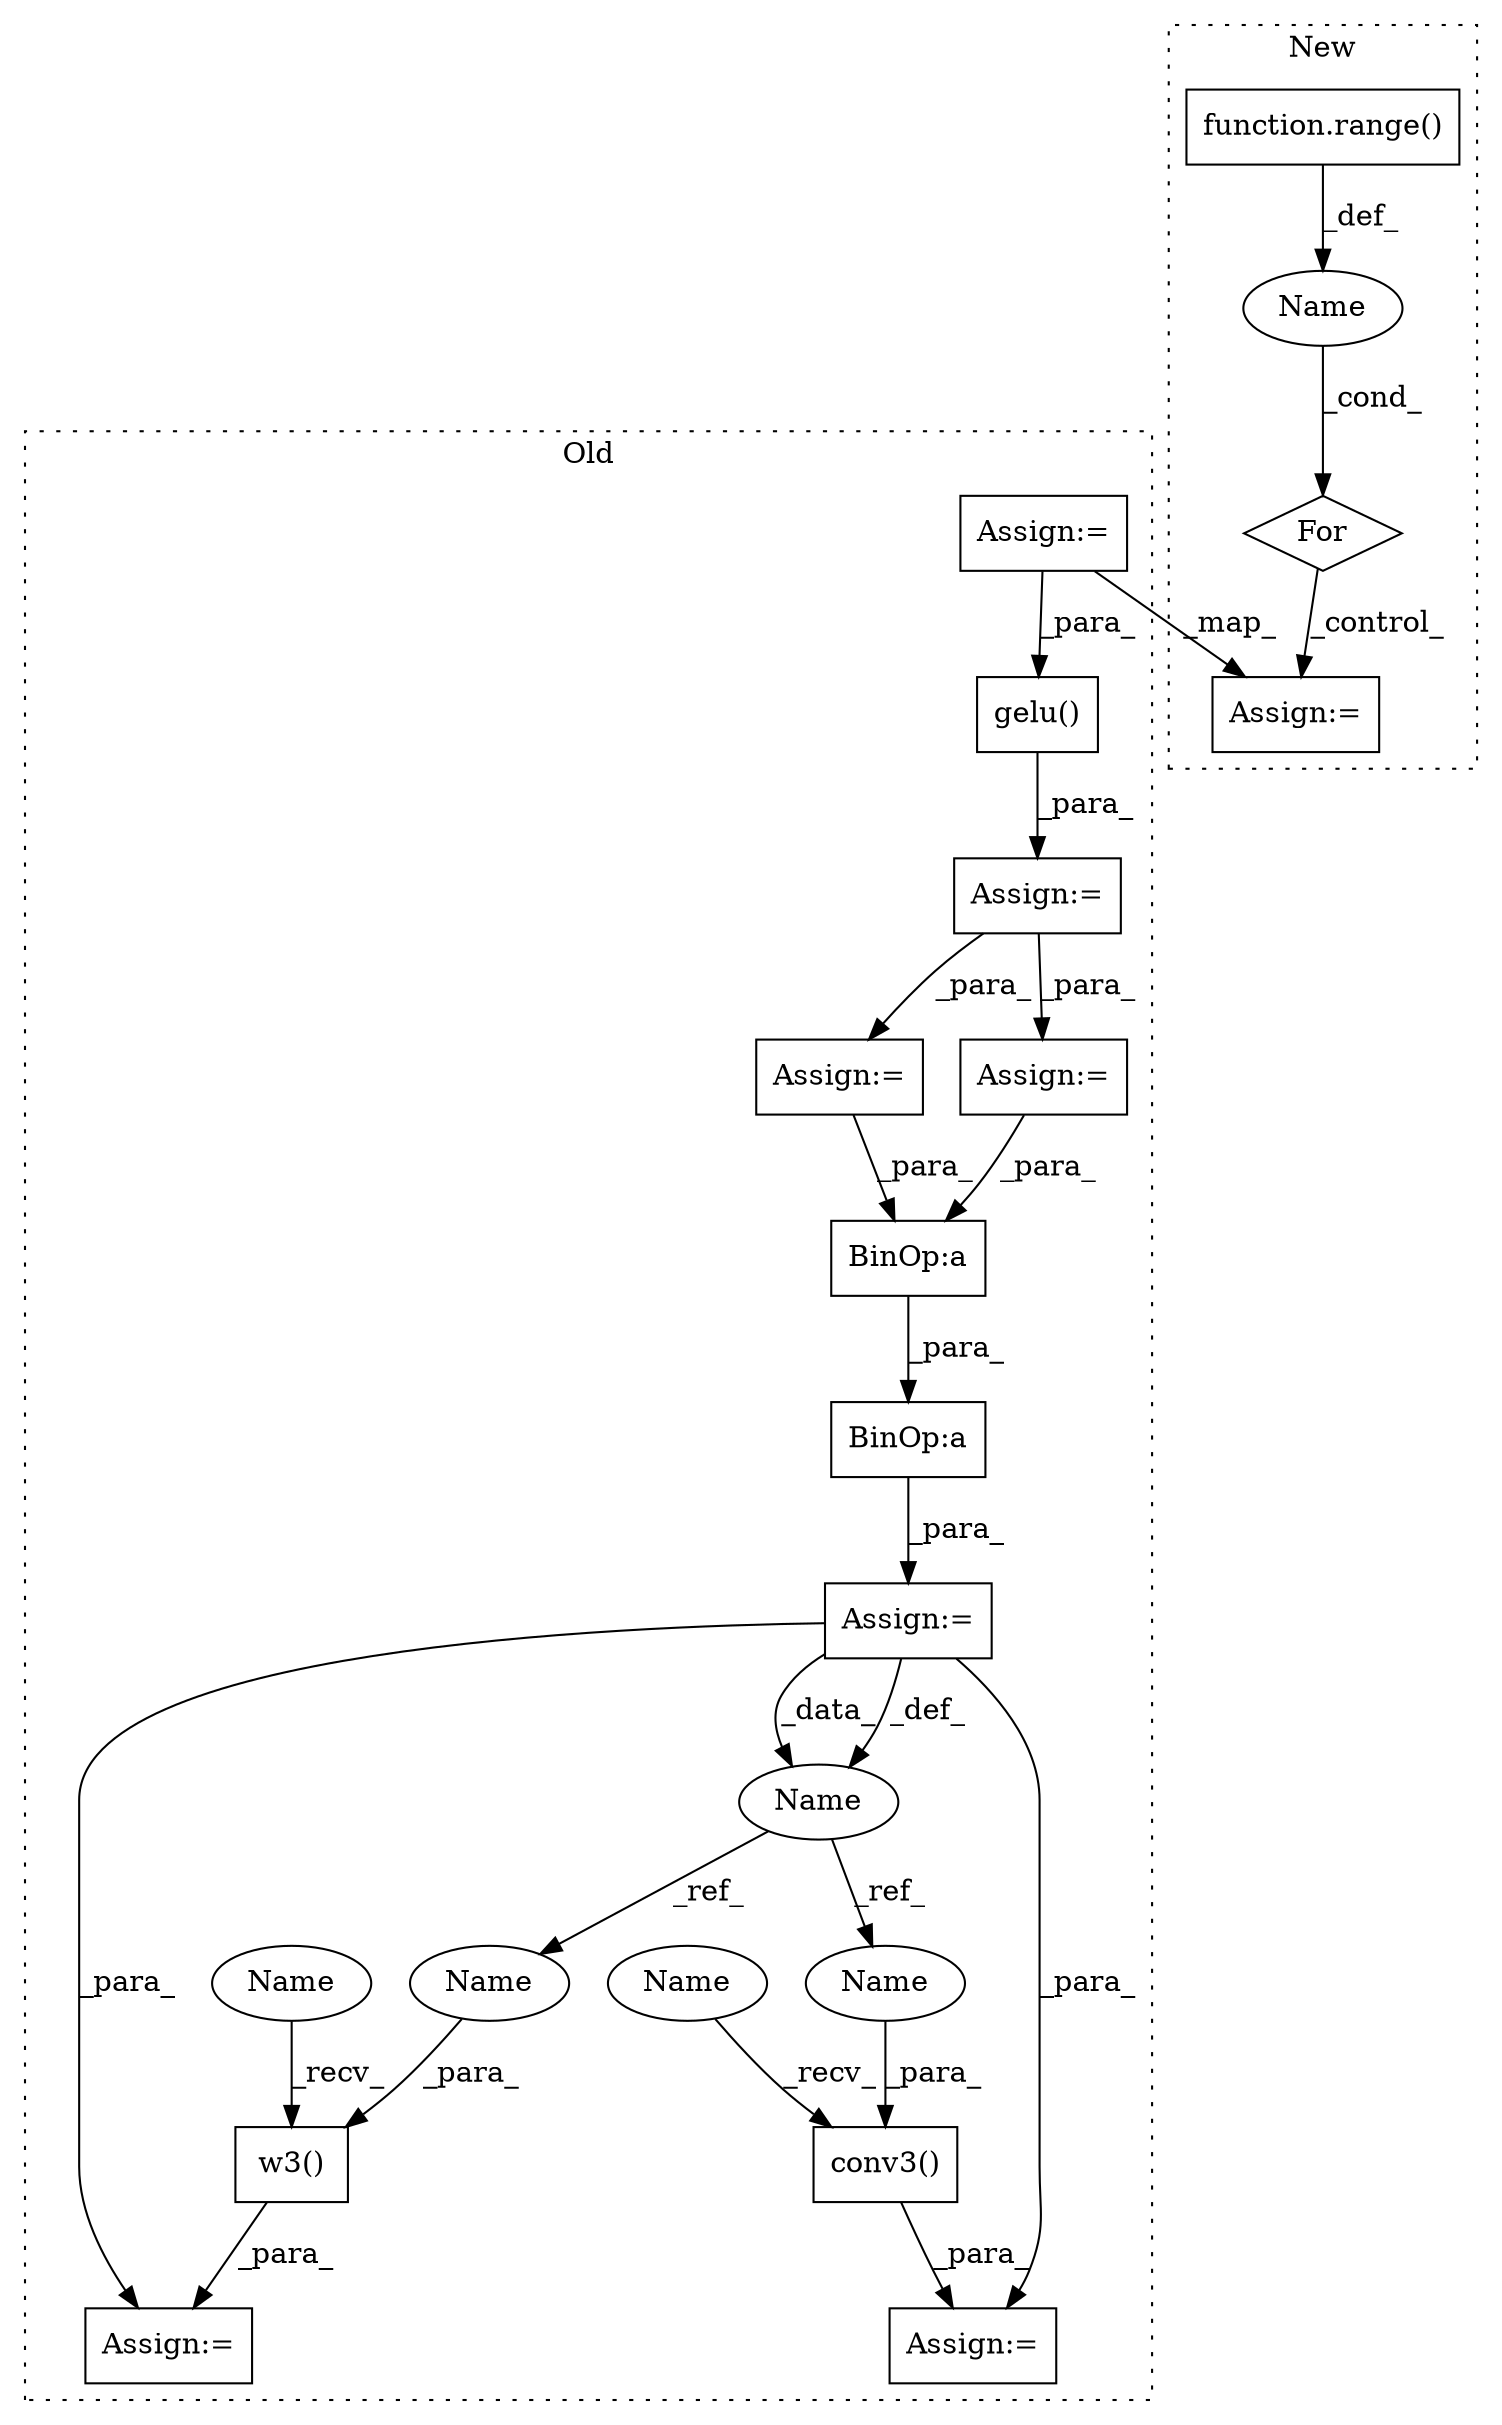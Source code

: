 digraph G {
subgraph cluster0 {
1 [label="gelu()" a="75" s="4463,4471" l="7,1" shape="box"];
3 [label="BinOp:a" a="82" s="4633" l="3" shape="box"];
4 [label="BinOp:a" a="82" s="4539" l="3" shape="box"];
5 [label="w3()" a="75" s="4702,4711" l="8,1" shape="box"];
6 [label="conv3()" a="75" s="4675,4687" l="11,1" shape="box"];
8 [label="Assign:=" a="68" s="4390" l="3" shape="box"];
10 [label="Name" a="87" s="4647" l="1" shape="ellipse"];
12 [label="Assign:=" a="68" s="4699" l="3" shape="box"];
13 [label="Assign:=" a="68" s="4672" l="3" shape="box"];
14 [label="Assign:=" a="68" s="4628" l="3" shape="box"];
15 [label="Assign:=" a="68" s="4460" l="3" shape="box"];
16 [label="Assign:=" a="68" s="4511" l="3" shape="box"];
17 [label="Assign:=" a="68" s="4484" l="3" shape="box"];
18 [label="Name" a="87" s="4686" l="1" shape="ellipse"];
19 [label="Name" a="87" s="4710" l="1" shape="ellipse"];
20 [label="Name" a="87" s="4675" l="4" shape="ellipse"];
21 [label="Name" a="87" s="4702" l="4" shape="ellipse"];
label = "Old";
style="dotted";
}
subgraph cluster1 {
2 [label="function.range()" a="75" s="4031,4050" l="6,1" shape="box"];
7 [label="For" a="107" s="4022,4051" l="4,14" shape="diamond"];
9 [label="Assign:=" a="68" s="4067" l="3" shape="box"];
11 [label="Name" a="87" s="4026" l="1" shape="ellipse"];
label = "New";
style="dotted";
}
1 -> 15 [label="_para_"];
2 -> 11 [label="_def_"];
3 -> 14 [label="_para_"];
4 -> 3 [label="_para_"];
5 -> 12 [label="_para_"];
6 -> 13 [label="_para_"];
7 -> 9 [label="_control_"];
8 -> 9 [label="_map_"];
8 -> 1 [label="_para_"];
10 -> 19 [label="_ref_"];
10 -> 18 [label="_ref_"];
11 -> 7 [label="_cond_"];
14 -> 10 [label="_data_"];
14 -> 13 [label="_para_"];
14 -> 10 [label="_def_"];
14 -> 12 [label="_para_"];
15 -> 17 [label="_para_"];
15 -> 16 [label="_para_"];
16 -> 4 [label="_para_"];
17 -> 4 [label="_para_"];
18 -> 6 [label="_para_"];
19 -> 5 [label="_para_"];
20 -> 6 [label="_recv_"];
21 -> 5 [label="_recv_"];
}